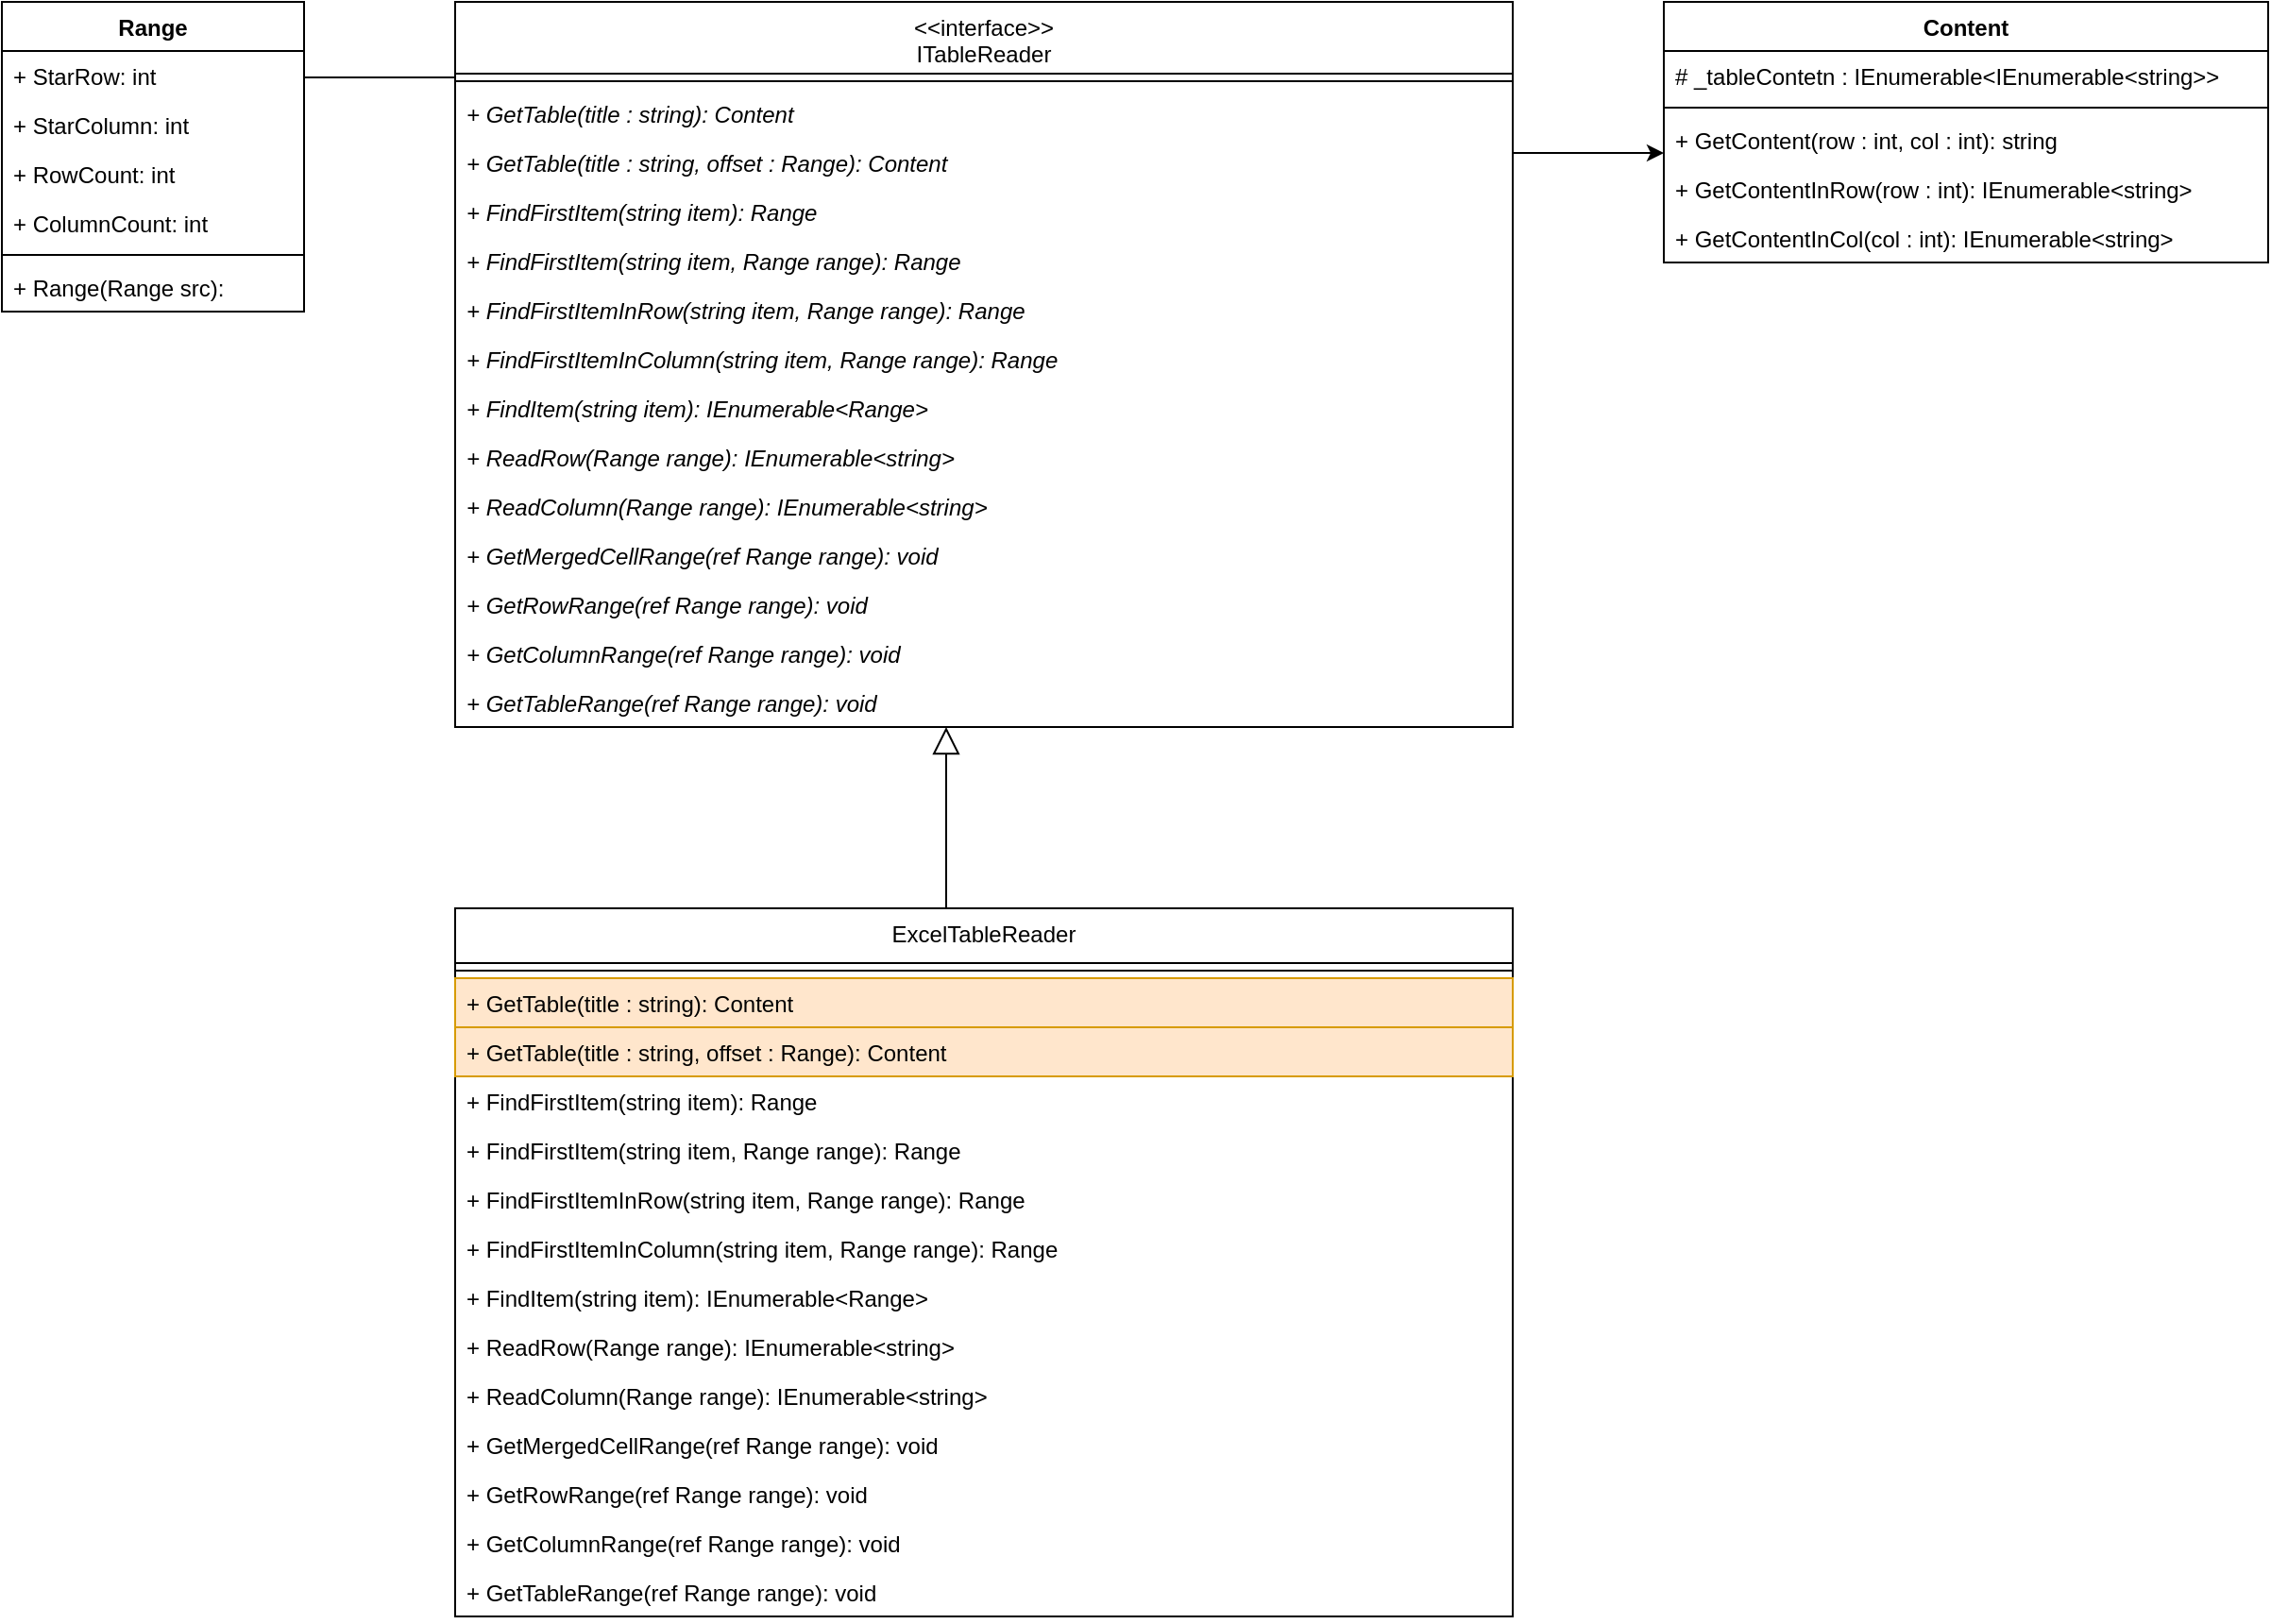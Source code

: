 <mxfile version="12.4.2" type="device" pages="1"><diagram id="bMFfIN9Nd5tZSx8BsvTy" name="ClassDiagram"><mxGraphModel dx="1093" dy="743" grid="1" gridSize="10" guides="1" tooltips="1" connect="1" arrows="1" fold="1" page="1" pageScale="1" pageWidth="827" pageHeight="1169" math="0" shadow="0"><root><mxCell id="0"/><mxCell id="1" parent="0"/><mxCell id="H81mxLO7IcMFCQkf88zY-57" style="edgeStyle=orthogonalEdgeStyle;rounded=0;orthogonalLoop=1;jettySize=auto;html=1;startSize=6;endArrow=none;endFill=0;endSize=12;strokeWidth=1;" parent="1" source="H81mxLO7IcMFCQkf88zY-18" target="H81mxLO7IcMFCQkf88zY-22" edge="1"><mxGeometry relative="1" as="geometry"><Array as="points"><mxPoint x="270" y="80"/><mxPoint x="270" y="80"/></Array></mxGeometry></mxCell><mxCell id="4gkQ2LK6hRoQQbgiCHGR-11" style="edgeStyle=orthogonalEdgeStyle;rounded=0;orthogonalLoop=1;jettySize=auto;html=1;" parent="1" source="H81mxLO7IcMFCQkf88zY-18" target="4gkQ2LK6hRoQQbgiCHGR-5" edge="1"><mxGeometry relative="1" as="geometry"><Array as="points"><mxPoint x="860" y="120"/><mxPoint x="860" y="120"/></Array></mxGeometry></mxCell><mxCell id="H81mxLO7IcMFCQkf88zY-18" value="&lt;&lt;interface&gt;&gt;&#10;ITableReader" style="swimlane;fontStyle=0;align=center;verticalAlign=top;childLayout=stackLayout;horizontal=1;startSize=38;horizontalStack=0;resizeParent=1;resizeParentMax=0;resizeLast=0;collapsible=1;marginBottom=0;" parent="1" vertex="1"><mxGeometry x="280" y="40" width="560" height="384" as="geometry"/></mxCell><mxCell id="H81mxLO7IcMFCQkf88zY-20" value="" style="line;strokeWidth=1;fillColor=none;align=left;verticalAlign=middle;spacingTop=-1;spacingLeft=3;spacingRight=3;rotatable=0;labelPosition=right;points=[];portConstraint=eastwest;" parent="H81mxLO7IcMFCQkf88zY-18" vertex="1"><mxGeometry y="38" width="560" height="8" as="geometry"/></mxCell><mxCell id="bo8Uc7j7hFn5zm0kL5UP-1" value="+ GetTable(title : string): Content" style="text;strokeColor=none;fillColor=none;align=left;verticalAlign=top;spacingLeft=4;spacingRight=4;overflow=hidden;rotatable=0;points=[[0,0.5],[1,0.5]];portConstraint=eastwest;fontStyle=2" vertex="1" parent="H81mxLO7IcMFCQkf88zY-18"><mxGeometry y="46" width="560" height="26" as="geometry"/></mxCell><mxCell id="bo8Uc7j7hFn5zm0kL5UP-2" value="+ GetTable(title : string, offset : Range): Content" style="text;strokeColor=none;fillColor=none;align=left;verticalAlign=top;spacingLeft=4;spacingRight=4;overflow=hidden;rotatable=0;points=[[0,0.5],[1,0.5]];portConstraint=eastwest;fontStyle=2" vertex="1" parent="H81mxLO7IcMFCQkf88zY-18"><mxGeometry y="72" width="560" height="26" as="geometry"/></mxCell><mxCell id="H81mxLO7IcMFCQkf88zY-21" value="+ FindFirstItem(string item): Range" style="text;strokeColor=none;fillColor=none;align=left;verticalAlign=top;spacingLeft=4;spacingRight=4;overflow=hidden;rotatable=0;points=[[0,0.5],[1,0.5]];portConstraint=eastwest;fontStyle=2" parent="H81mxLO7IcMFCQkf88zY-18" vertex="1"><mxGeometry y="98" width="560" height="26" as="geometry"/></mxCell><mxCell id="H81mxLO7IcMFCQkf88zY-29" value="+ FindFirstItem(string item, Range range): Range" style="text;strokeColor=none;fillColor=none;align=left;verticalAlign=top;spacingLeft=4;spacingRight=4;overflow=hidden;rotatable=0;points=[[0,0.5],[1,0.5]];portConstraint=eastwest;fontStyle=2" parent="H81mxLO7IcMFCQkf88zY-18" vertex="1"><mxGeometry y="124" width="560" height="26" as="geometry"/></mxCell><mxCell id="H81mxLO7IcMFCQkf88zY-30" value="+ FindFirstItemInRow(string item, Range range): Range" style="text;strokeColor=none;fillColor=none;align=left;verticalAlign=top;spacingLeft=4;spacingRight=4;overflow=hidden;rotatable=0;points=[[0,0.5],[1,0.5]];portConstraint=eastwest;fontStyle=2" parent="H81mxLO7IcMFCQkf88zY-18" vertex="1"><mxGeometry y="150" width="560" height="26" as="geometry"/></mxCell><mxCell id="H81mxLO7IcMFCQkf88zY-31" value="+ FindFirstItemInColumn(string item, Range range): Range" style="text;strokeColor=none;fillColor=none;align=left;verticalAlign=top;spacingLeft=4;spacingRight=4;overflow=hidden;rotatable=0;points=[[0,0.5],[1,0.5]];portConstraint=eastwest;fontStyle=2" parent="H81mxLO7IcMFCQkf88zY-18" vertex="1"><mxGeometry y="176" width="560" height="26" as="geometry"/></mxCell><mxCell id="H81mxLO7IcMFCQkf88zY-32" value="+ FindItem(string item): IEnumerable&lt;Range&gt;" style="text;strokeColor=none;fillColor=none;align=left;verticalAlign=top;spacingLeft=4;spacingRight=4;overflow=hidden;rotatable=0;points=[[0,0.5],[1,0.5]];portConstraint=eastwest;fontStyle=2" parent="H81mxLO7IcMFCQkf88zY-18" vertex="1"><mxGeometry y="202" width="560" height="26" as="geometry"/></mxCell><mxCell id="H81mxLO7IcMFCQkf88zY-33" value="+ ReadRow(Range range): IEnumerable&lt;string&gt;" style="text;strokeColor=none;fillColor=none;align=left;verticalAlign=top;spacingLeft=4;spacingRight=4;overflow=hidden;rotatable=0;points=[[0,0.5],[1,0.5]];portConstraint=eastwest;fontStyle=2" parent="H81mxLO7IcMFCQkf88zY-18" vertex="1"><mxGeometry y="228" width="560" height="26" as="geometry"/></mxCell><mxCell id="H81mxLO7IcMFCQkf88zY-38" value="+ ReadColumn(Range range): IEnumerable&lt;string&gt;" style="text;strokeColor=none;fillColor=none;align=left;verticalAlign=top;spacingLeft=4;spacingRight=4;overflow=hidden;rotatable=0;points=[[0,0.5],[1,0.5]];portConstraint=eastwest;fontStyle=2" parent="H81mxLO7IcMFCQkf88zY-18" vertex="1"><mxGeometry y="254" width="560" height="26" as="geometry"/></mxCell><mxCell id="H81mxLO7IcMFCQkf88zY-39" value="+ GetMergedCellRange(ref Range range): void" style="text;strokeColor=none;fillColor=none;align=left;verticalAlign=top;spacingLeft=4;spacingRight=4;overflow=hidden;rotatable=0;points=[[0,0.5],[1,0.5]];portConstraint=eastwest;fontStyle=2" parent="H81mxLO7IcMFCQkf88zY-18" vertex="1"><mxGeometry y="280" width="560" height="26" as="geometry"/></mxCell><mxCell id="H81mxLO7IcMFCQkf88zY-40" value="+ GetRowRange(ref Range range): void" style="text;strokeColor=none;fillColor=none;align=left;verticalAlign=top;spacingLeft=4;spacingRight=4;overflow=hidden;rotatable=0;points=[[0,0.5],[1,0.5]];portConstraint=eastwest;fontStyle=2" parent="H81mxLO7IcMFCQkf88zY-18" vertex="1"><mxGeometry y="306" width="560" height="26" as="geometry"/></mxCell><mxCell id="H81mxLO7IcMFCQkf88zY-41" value="+ GetColumnRange(ref Range range): void" style="text;strokeColor=none;fillColor=none;align=left;verticalAlign=top;spacingLeft=4;spacingRight=4;overflow=hidden;rotatable=0;points=[[0,0.5],[1,0.5]];portConstraint=eastwest;fontStyle=2" parent="H81mxLO7IcMFCQkf88zY-18" vertex="1"><mxGeometry y="332" width="560" height="26" as="geometry"/></mxCell><mxCell id="H81mxLO7IcMFCQkf88zY-42" value="+ GetTableRange(ref Range range): void" style="text;strokeColor=none;fillColor=none;align=left;verticalAlign=top;spacingLeft=4;spacingRight=4;overflow=hidden;rotatable=0;points=[[0,0.5],[1,0.5]];portConstraint=eastwest;fontStyle=2" parent="H81mxLO7IcMFCQkf88zY-18" vertex="1"><mxGeometry y="358" width="560" height="26" as="geometry"/></mxCell><mxCell id="H81mxLO7IcMFCQkf88zY-22" value="Range" style="swimlane;fontStyle=1;align=center;verticalAlign=top;childLayout=stackLayout;horizontal=1;startSize=26;horizontalStack=0;resizeParent=1;resizeParentMax=0;resizeLast=0;collapsible=1;marginBottom=0;" parent="1" vertex="1"><mxGeometry x="40" y="40" width="160" height="164" as="geometry"/></mxCell><mxCell id="H81mxLO7IcMFCQkf88zY-23" value="+ StarRow: int" style="text;strokeColor=none;fillColor=none;align=left;verticalAlign=top;spacingLeft=4;spacingRight=4;overflow=hidden;rotatable=0;points=[[0,0.5],[1,0.5]];portConstraint=eastwest;" parent="H81mxLO7IcMFCQkf88zY-22" vertex="1"><mxGeometry y="26" width="160" height="26" as="geometry"/></mxCell><mxCell id="H81mxLO7IcMFCQkf88zY-26" value="+ StarColumn: int" style="text;strokeColor=none;fillColor=none;align=left;verticalAlign=top;spacingLeft=4;spacingRight=4;overflow=hidden;rotatable=0;points=[[0,0.5],[1,0.5]];portConstraint=eastwest;" parent="H81mxLO7IcMFCQkf88zY-22" vertex="1"><mxGeometry y="52" width="160" height="26" as="geometry"/></mxCell><mxCell id="H81mxLO7IcMFCQkf88zY-27" value="+ RowCount: int" style="text;strokeColor=none;fillColor=none;align=left;verticalAlign=top;spacingLeft=4;spacingRight=4;overflow=hidden;rotatable=0;points=[[0,0.5],[1,0.5]];portConstraint=eastwest;" parent="H81mxLO7IcMFCQkf88zY-22" vertex="1"><mxGeometry y="78" width="160" height="26" as="geometry"/></mxCell><mxCell id="H81mxLO7IcMFCQkf88zY-28" value="+ ColumnCount: int" style="text;strokeColor=none;fillColor=none;align=left;verticalAlign=top;spacingLeft=4;spacingRight=4;overflow=hidden;rotatable=0;points=[[0,0.5],[1,0.5]];portConstraint=eastwest;" parent="H81mxLO7IcMFCQkf88zY-22" vertex="1"><mxGeometry y="104" width="160" height="26" as="geometry"/></mxCell><mxCell id="H81mxLO7IcMFCQkf88zY-24" value="" style="line;strokeWidth=1;fillColor=none;align=left;verticalAlign=middle;spacingTop=-1;spacingLeft=3;spacingRight=3;rotatable=0;labelPosition=right;points=[];portConstraint=eastwest;" parent="H81mxLO7IcMFCQkf88zY-22" vertex="1"><mxGeometry y="130" width="160" height="8" as="geometry"/></mxCell><mxCell id="H81mxLO7IcMFCQkf88zY-25" value="+ Range(Range src):" style="text;strokeColor=none;fillColor=none;align=left;verticalAlign=top;spacingLeft=4;spacingRight=4;overflow=hidden;rotatable=0;points=[[0,0.5],[1,0.5]];portConstraint=eastwest;" parent="H81mxLO7IcMFCQkf88zY-22" vertex="1"><mxGeometry y="138" width="160" height="26" as="geometry"/></mxCell><mxCell id="H81mxLO7IcMFCQkf88zY-56" style="edgeStyle=orthogonalEdgeStyle;rounded=0;orthogonalLoop=1;jettySize=auto;html=1;endArrow=block;endFill=0;strokeWidth=1;startSize=6;endSize=12;" parent="1" source="H81mxLO7IcMFCQkf88zY-43" target="H81mxLO7IcMFCQkf88zY-18" edge="1"><mxGeometry relative="1" as="geometry"><Array as="points"><mxPoint x="540" y="480"/><mxPoint x="540" y="480"/></Array></mxGeometry></mxCell><mxCell id="H81mxLO7IcMFCQkf88zY-43" value="ExcelTableReader" style="swimlane;fontStyle=0;align=center;verticalAlign=top;childLayout=stackLayout;horizontal=1;startSize=29;horizontalStack=0;resizeParent=1;resizeParentMax=0;resizeLast=0;collapsible=1;marginBottom=0;" parent="1" vertex="1"><mxGeometry x="280" y="520" width="560" height="375" as="geometry"/></mxCell><mxCell id="H81mxLO7IcMFCQkf88zY-44" value="" style="line;strokeWidth=1;fillColor=none;align=left;verticalAlign=middle;spacingTop=-1;spacingLeft=3;spacingRight=3;rotatable=0;labelPosition=right;points=[];portConstraint=eastwest;fontStyle=2" parent="H81mxLO7IcMFCQkf88zY-43" vertex="1"><mxGeometry y="29" width="560" height="8" as="geometry"/></mxCell><mxCell id="bo8Uc7j7hFn5zm0kL5UP-3" value="+ GetTable(title : string): Content" style="text;strokeColor=#d79b00;fillColor=#ffe6cc;align=left;verticalAlign=top;spacingLeft=4;spacingRight=4;overflow=hidden;rotatable=0;points=[[0,0.5],[1,0.5]];portConstraint=eastwest;fontStyle=0" vertex="1" parent="H81mxLO7IcMFCQkf88zY-43"><mxGeometry y="37" width="560" height="26" as="geometry"/></mxCell><mxCell id="4gkQ2LK6hRoQQbgiCHGR-17" value="+ GetTable(title : string, offset : Range): Content" style="text;strokeColor=#d79b00;fillColor=#ffe6cc;align=left;verticalAlign=top;spacingLeft=4;spacingRight=4;overflow=hidden;rotatable=0;points=[[0,0.5],[1,0.5]];portConstraint=eastwest;fontStyle=0" parent="H81mxLO7IcMFCQkf88zY-43" vertex="1"><mxGeometry y="63" width="560" height="26" as="geometry"/></mxCell><mxCell id="H81mxLO7IcMFCQkf88zY-45" value="+ FindFirstItem(string item): Range" style="text;strokeColor=none;fillColor=none;align=left;verticalAlign=top;spacingLeft=4;spacingRight=4;overflow=hidden;rotatable=0;points=[[0,0.5],[1,0.5]];portConstraint=eastwest;fontStyle=0" parent="H81mxLO7IcMFCQkf88zY-43" vertex="1"><mxGeometry y="89" width="560" height="26" as="geometry"/></mxCell><mxCell id="H81mxLO7IcMFCQkf88zY-46" value="+ FindFirstItem(string item, Range range): Range" style="text;strokeColor=none;fillColor=none;align=left;verticalAlign=top;spacingLeft=4;spacingRight=4;overflow=hidden;rotatable=0;points=[[0,0.5],[1,0.5]];portConstraint=eastwest;fontStyle=0" parent="H81mxLO7IcMFCQkf88zY-43" vertex="1"><mxGeometry y="115" width="560" height="26" as="geometry"/></mxCell><mxCell id="H81mxLO7IcMFCQkf88zY-47" value="+ FindFirstItemInRow(string item, Range range): Range" style="text;strokeColor=none;fillColor=none;align=left;verticalAlign=top;spacingLeft=4;spacingRight=4;overflow=hidden;rotatable=0;points=[[0,0.5],[1,0.5]];portConstraint=eastwest;fontStyle=0" parent="H81mxLO7IcMFCQkf88zY-43" vertex="1"><mxGeometry y="141" width="560" height="26" as="geometry"/></mxCell><mxCell id="H81mxLO7IcMFCQkf88zY-48" value="+ FindFirstItemInColumn(string item, Range range): Range" style="text;strokeColor=none;fillColor=none;align=left;verticalAlign=top;spacingLeft=4;spacingRight=4;overflow=hidden;rotatable=0;points=[[0,0.5],[1,0.5]];portConstraint=eastwest;fontStyle=0" parent="H81mxLO7IcMFCQkf88zY-43" vertex="1"><mxGeometry y="167" width="560" height="26" as="geometry"/></mxCell><mxCell id="H81mxLO7IcMFCQkf88zY-49" value="+ FindItem(string item): IEnumerable&lt;Range&gt;" style="text;strokeColor=none;fillColor=none;align=left;verticalAlign=top;spacingLeft=4;spacingRight=4;overflow=hidden;rotatable=0;points=[[0,0.5],[1,0.5]];portConstraint=eastwest;fontStyle=0" parent="H81mxLO7IcMFCQkf88zY-43" vertex="1"><mxGeometry y="193" width="560" height="26" as="geometry"/></mxCell><mxCell id="H81mxLO7IcMFCQkf88zY-50" value="+ ReadRow(Range range): IEnumerable&lt;string&gt;" style="text;strokeColor=none;fillColor=none;align=left;verticalAlign=top;spacingLeft=4;spacingRight=4;overflow=hidden;rotatable=0;points=[[0,0.5],[1,0.5]];portConstraint=eastwest;fontStyle=0" parent="H81mxLO7IcMFCQkf88zY-43" vertex="1"><mxGeometry y="219" width="560" height="26" as="geometry"/></mxCell><mxCell id="H81mxLO7IcMFCQkf88zY-51" value="+ ReadColumn(Range range): IEnumerable&lt;string&gt;" style="text;strokeColor=none;fillColor=none;align=left;verticalAlign=top;spacingLeft=4;spacingRight=4;overflow=hidden;rotatable=0;points=[[0,0.5],[1,0.5]];portConstraint=eastwest;fontStyle=0" parent="H81mxLO7IcMFCQkf88zY-43" vertex="1"><mxGeometry y="245" width="560" height="26" as="geometry"/></mxCell><mxCell id="H81mxLO7IcMFCQkf88zY-52" value="+ GetMergedCellRange(ref Range range): void" style="text;strokeColor=none;fillColor=none;align=left;verticalAlign=top;spacingLeft=4;spacingRight=4;overflow=hidden;rotatable=0;points=[[0,0.5],[1,0.5]];portConstraint=eastwest;fontStyle=0" parent="H81mxLO7IcMFCQkf88zY-43" vertex="1"><mxGeometry y="271" width="560" height="26" as="geometry"/></mxCell><mxCell id="H81mxLO7IcMFCQkf88zY-53" value="+ GetRowRange(ref Range range): void" style="text;strokeColor=none;fillColor=none;align=left;verticalAlign=top;spacingLeft=4;spacingRight=4;overflow=hidden;rotatable=0;points=[[0,0.5],[1,0.5]];portConstraint=eastwest;fontStyle=0" parent="H81mxLO7IcMFCQkf88zY-43" vertex="1"><mxGeometry y="297" width="560" height="26" as="geometry"/></mxCell><mxCell id="H81mxLO7IcMFCQkf88zY-54" value="+ GetColumnRange(ref Range range): void" style="text;strokeColor=none;fillColor=none;align=left;verticalAlign=top;spacingLeft=4;spacingRight=4;overflow=hidden;rotatable=0;points=[[0,0.5],[1,0.5]];portConstraint=eastwest;fontStyle=0" parent="H81mxLO7IcMFCQkf88zY-43" vertex="1"><mxGeometry y="323" width="560" height="26" as="geometry"/></mxCell><mxCell id="H81mxLO7IcMFCQkf88zY-55" value="+ GetTableRange(ref Range range): void" style="text;strokeColor=none;fillColor=none;align=left;verticalAlign=top;spacingLeft=4;spacingRight=4;overflow=hidden;rotatable=0;points=[[0,0.5],[1,0.5]];portConstraint=eastwest;fontStyle=0" parent="H81mxLO7IcMFCQkf88zY-43" vertex="1"><mxGeometry y="349" width="560" height="26" as="geometry"/></mxCell><mxCell id="4gkQ2LK6hRoQQbgiCHGR-5" value="Content" style="swimlane;fontStyle=1;align=center;verticalAlign=top;childLayout=stackLayout;horizontal=1;startSize=26;horizontalStack=0;resizeParent=1;resizeParentMax=0;resizeLast=0;collapsible=1;marginBottom=0;" parent="1" vertex="1"><mxGeometry x="920" y="40" width="320" height="138" as="geometry"/></mxCell><mxCell id="4gkQ2LK6hRoQQbgiCHGR-6" value="# _tableContetn : IEnumerable&lt;IEnumerable&lt;string&gt;&gt;" style="text;strokeColor=none;fillColor=none;align=left;verticalAlign=top;spacingLeft=4;spacingRight=4;overflow=hidden;rotatable=0;points=[[0,0.5],[1,0.5]];portConstraint=eastwest;" parent="4gkQ2LK6hRoQQbgiCHGR-5" vertex="1"><mxGeometry y="26" width="320" height="26" as="geometry"/></mxCell><mxCell id="4gkQ2LK6hRoQQbgiCHGR-7" value="" style="line;strokeWidth=1;fillColor=none;align=left;verticalAlign=middle;spacingTop=-1;spacingLeft=3;spacingRight=3;rotatable=0;labelPosition=right;points=[];portConstraint=eastwest;" parent="4gkQ2LK6hRoQQbgiCHGR-5" vertex="1"><mxGeometry y="52" width="320" height="8" as="geometry"/></mxCell><mxCell id="4gkQ2LK6hRoQQbgiCHGR-8" value="+ GetContent(row : int, col : int): string" style="text;strokeColor=none;fillColor=none;align=left;verticalAlign=top;spacingLeft=4;spacingRight=4;overflow=hidden;rotatable=0;points=[[0,0.5],[1,0.5]];portConstraint=eastwest;" parent="4gkQ2LK6hRoQQbgiCHGR-5" vertex="1"><mxGeometry y="60" width="320" height="26" as="geometry"/></mxCell><mxCell id="4gkQ2LK6hRoQQbgiCHGR-9" value="+ GetContentInRow(row : int): IEnumerable&lt;string&gt;" style="text;strokeColor=none;fillColor=none;align=left;verticalAlign=top;spacingLeft=4;spacingRight=4;overflow=hidden;rotatable=0;points=[[0,0.5],[1,0.5]];portConstraint=eastwest;" parent="4gkQ2LK6hRoQQbgiCHGR-5" vertex="1"><mxGeometry y="86" width="320" height="26" as="geometry"/></mxCell><mxCell id="4gkQ2LK6hRoQQbgiCHGR-10" value="+ GetContentInCol(col : int): IEnumerable&lt;string&gt;" style="text;strokeColor=none;fillColor=none;align=left;verticalAlign=top;spacingLeft=4;spacingRight=4;overflow=hidden;rotatable=0;points=[[0,0.5],[1,0.5]];portConstraint=eastwest;" parent="4gkQ2LK6hRoQQbgiCHGR-5" vertex="1"><mxGeometry y="112" width="320" height="26" as="geometry"/></mxCell></root></mxGraphModel></diagram></mxfile>